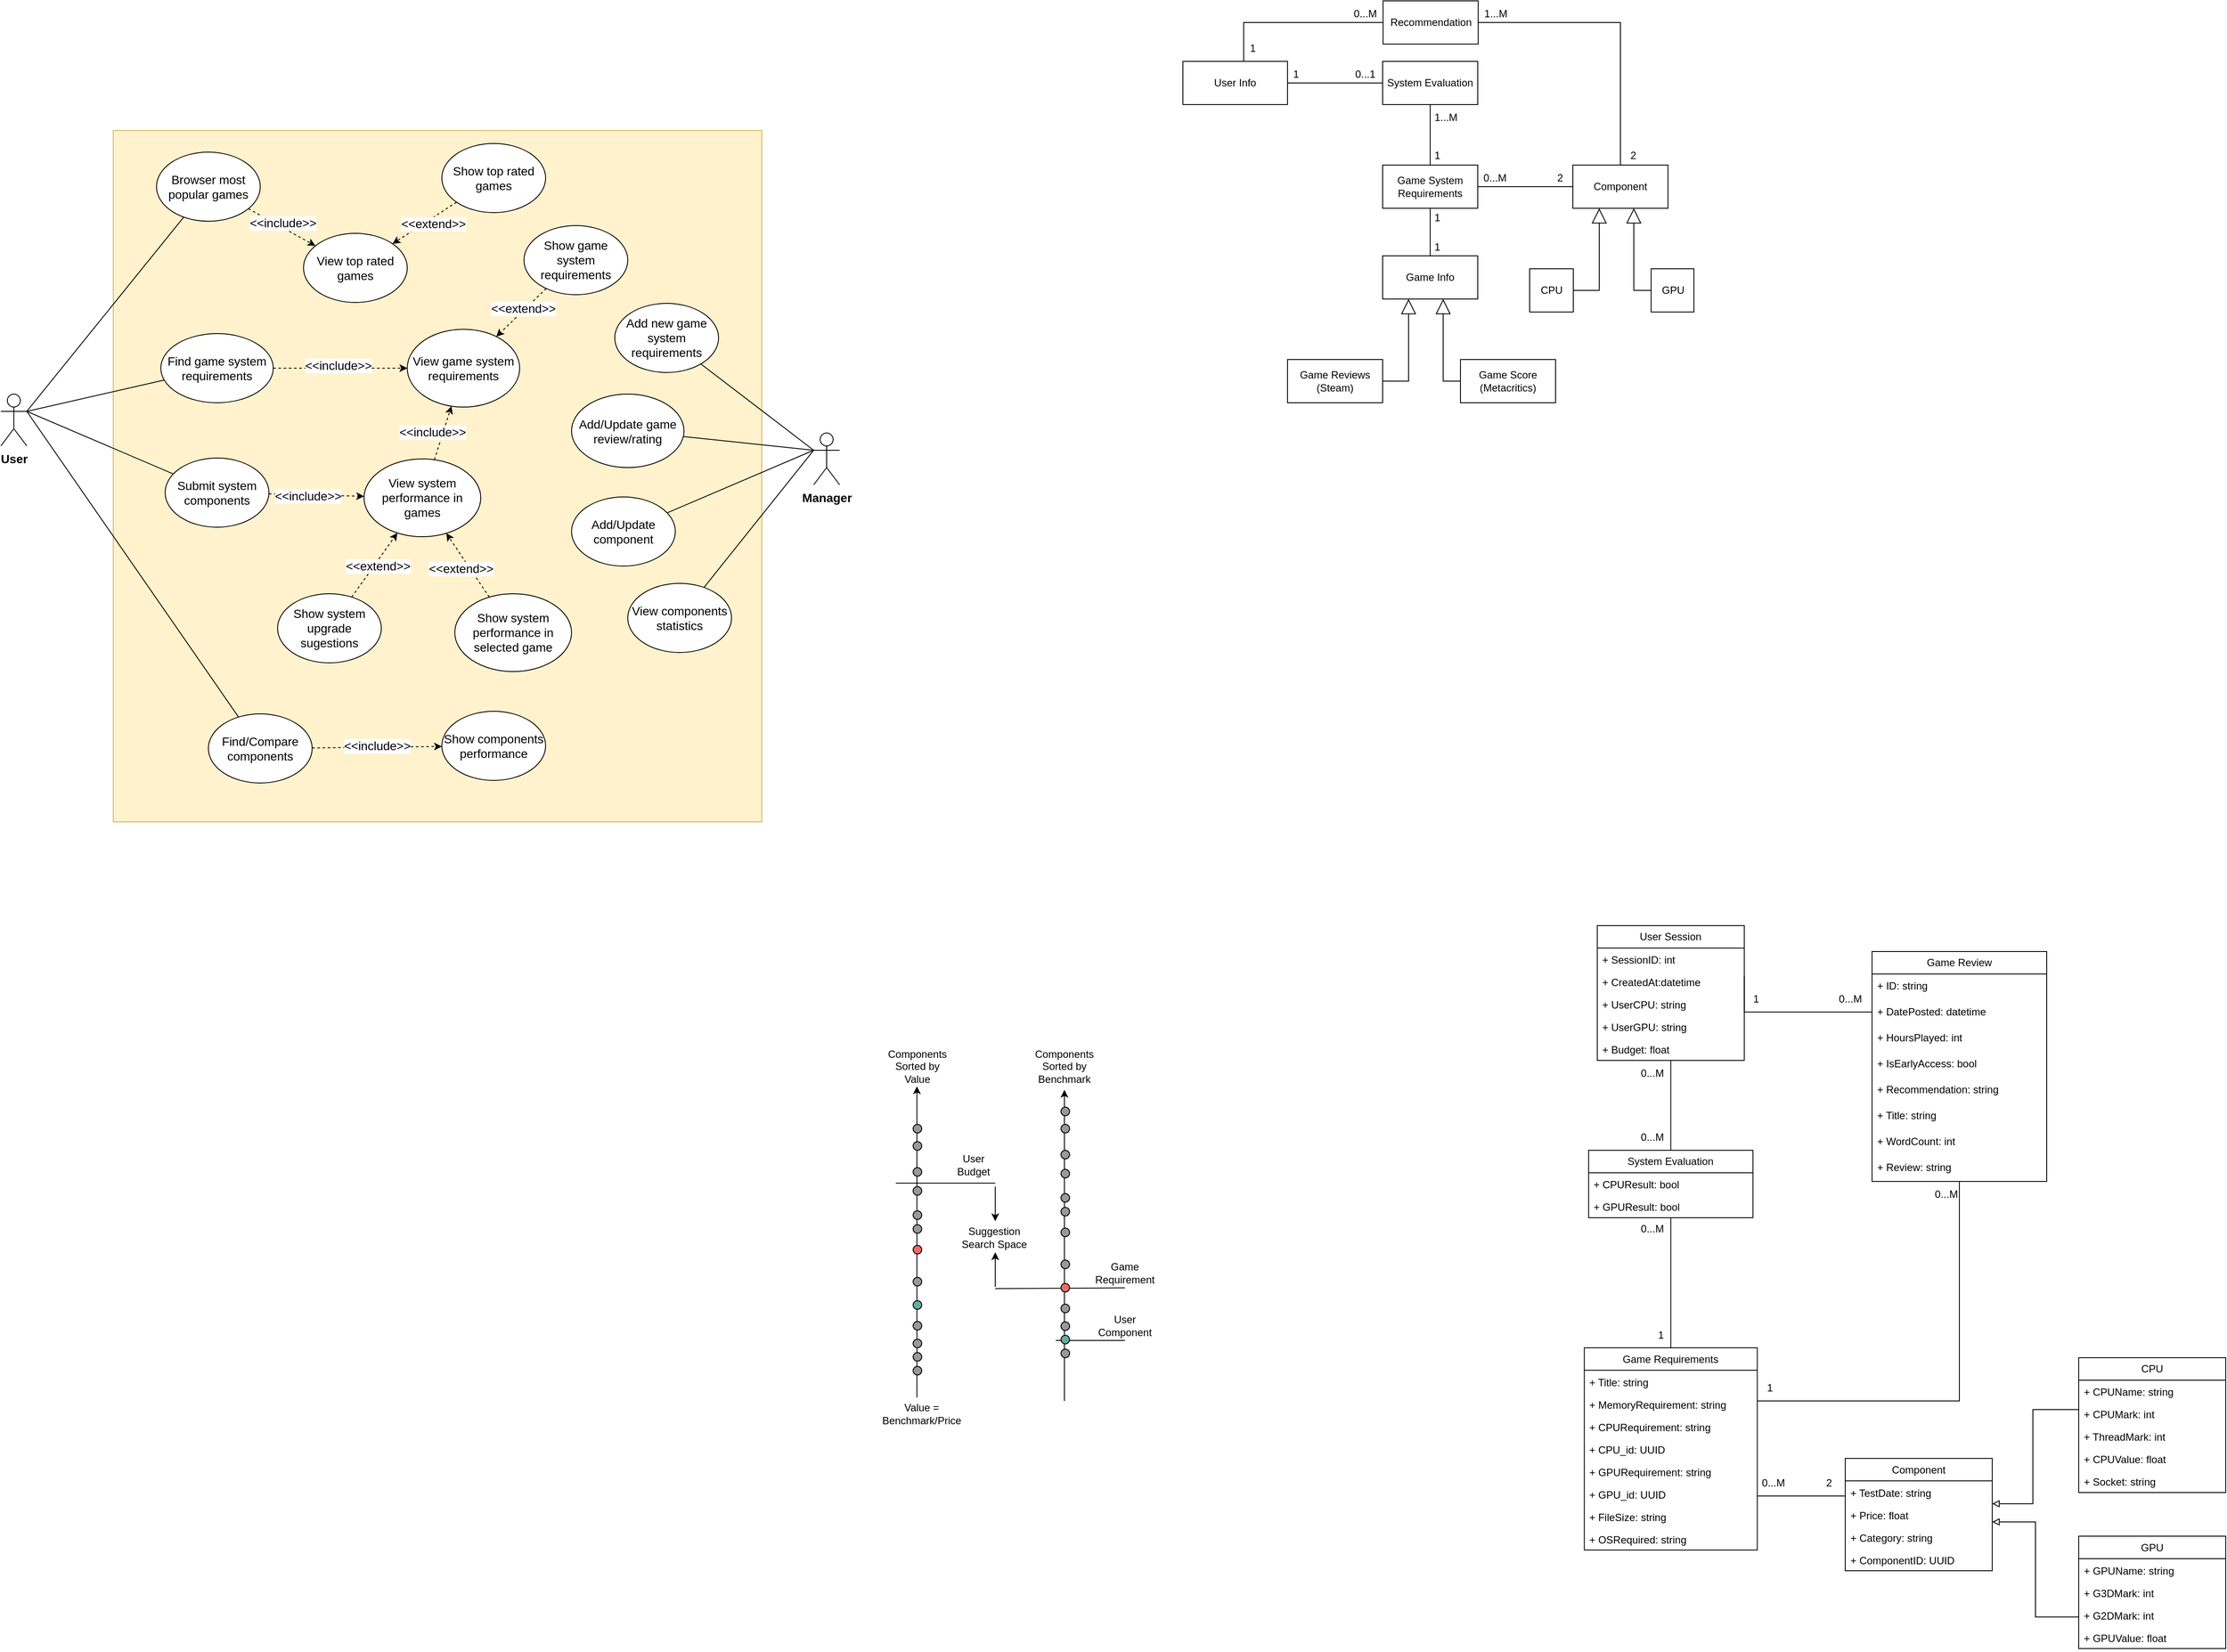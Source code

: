 <mxfile version="21.6.1" type="device">
  <diagram id="C5RBs43oDa-KdzZeNtuy" name="Page-1">
    <mxGraphModel dx="1182" dy="690" grid="1" gridSize="10" guides="1" tooltips="1" connect="1" arrows="1" fold="1" page="1" pageScale="1" pageWidth="827" pageHeight="1169" math="0" shadow="0">
      <root>
        <mxCell id="WIyWlLk6GJQsqaUBKTNV-0" />
        <mxCell id="WIyWlLk6GJQsqaUBKTNV-1" parent="WIyWlLk6GJQsqaUBKTNV-0" />
        <mxCell id="MRDvwaujDwwvW6dP2_sz-12" value="" style="rounded=0;whiteSpace=wrap;html=1;fillColor=#fff2cc;strokeColor=#d6b656;" parent="WIyWlLk6GJQsqaUBKTNV-1" vertex="1">
          <mxGeometry x="680" y="250" width="750" height="800" as="geometry" />
        </mxCell>
        <mxCell id="23ErmwljUeMne4wb7-mw-0" value="&lt;b&gt;User&lt;/b&gt;" style="shape=umlActor;verticalLabelPosition=bottom;verticalAlign=top;html=1;outlineConnect=0;fontSize=14;" parent="WIyWlLk6GJQsqaUBKTNV-1" vertex="1">
          <mxGeometry x="550" y="555" width="30" height="60" as="geometry" />
        </mxCell>
        <mxCell id="x-8bj8JxEodRDel2Z9Su-7" style="rounded=0;orthogonalLoop=1;jettySize=auto;html=1;exitX=0;exitY=0.333;exitDx=0;exitDy=0;exitPerimeter=0;endArrow=none;endFill=0;" parent="WIyWlLk6GJQsqaUBKTNV-1" source="23ErmwljUeMne4wb7-mw-3" target="x-8bj8JxEodRDel2Z9Su-1" edge="1">
          <mxGeometry relative="1" as="geometry" />
        </mxCell>
        <mxCell id="23ErmwljUeMne4wb7-mw-3" value="&lt;b&gt;Manager&lt;/b&gt;" style="shape=umlActor;verticalLabelPosition=bottom;verticalAlign=top;html=1;outlineConnect=0;fontSize=14;" parent="WIyWlLk6GJQsqaUBKTNV-1" vertex="1">
          <mxGeometry x="1490" y="600" width="30" height="60" as="geometry" />
        </mxCell>
        <mxCell id="23ErmwljUeMne4wb7-mw-19" style="rounded=0;orthogonalLoop=1;jettySize=auto;html=1;dashed=1;" parent="WIyWlLk6GJQsqaUBKTNV-1" source="23ErmwljUeMne4wb7-mw-7" target="23ErmwljUeMne4wb7-mw-9" edge="1">
          <mxGeometry relative="1" as="geometry" />
        </mxCell>
        <mxCell id="23ErmwljUeMne4wb7-mw-20" value="&amp;lt;&amp;lt;include&amp;gt;&amp;gt;" style="edgeLabel;html=1;align=center;verticalAlign=middle;resizable=0;points=[];fontSize=14;" parent="23ErmwljUeMne4wb7-mw-19" connectable="0" vertex="1">
          <mxGeometry x="0.226" y="2" relative="1" as="geometry">
            <mxPoint x="-9" y="-8" as="offset" />
          </mxGeometry>
        </mxCell>
        <mxCell id="23ErmwljUeMne4wb7-mw-7" value="Browser most popular games" style="ellipse;whiteSpace=wrap;html=1;fontSize=14;" parent="WIyWlLk6GJQsqaUBKTNV-1" vertex="1">
          <mxGeometry x="730" y="275" width="120" height="80" as="geometry" />
        </mxCell>
        <mxCell id="23ErmwljUeMne4wb7-mw-9" value="View top rated games" style="ellipse;whiteSpace=wrap;html=1;fontSize=14;" parent="WIyWlLk6GJQsqaUBKTNV-1" vertex="1">
          <mxGeometry x="900" y="369" width="120" height="80" as="geometry" />
        </mxCell>
        <mxCell id="23ErmwljUeMne4wb7-mw-15" value="Find game system requirements" style="ellipse;whiteSpace=wrap;html=1;fontSize=14;" parent="WIyWlLk6GJQsqaUBKTNV-1" vertex="1">
          <mxGeometry x="735" y="485" width="130" height="80" as="geometry" />
        </mxCell>
        <mxCell id="23ErmwljUeMne4wb7-mw-21" value="View game system requirements" style="ellipse;whiteSpace=wrap;html=1;fontSize=14;" parent="WIyWlLk6GJQsqaUBKTNV-1" vertex="1">
          <mxGeometry x="1020" y="480" width="130" height="90" as="geometry" />
        </mxCell>
        <mxCell id="23ErmwljUeMne4wb7-mw-22" value="Show game system requirements" style="ellipse;whiteSpace=wrap;html=1;fontSize=14;" parent="WIyWlLk6GJQsqaUBKTNV-1" vertex="1">
          <mxGeometry x="1155" y="360" width="120" height="80" as="geometry" />
        </mxCell>
        <mxCell id="Q_dbqw3NMGLrRsR2UeNI-3" style="rounded=0;orthogonalLoop=1;jettySize=auto;html=1;dashed=1;" parent="WIyWlLk6GJQsqaUBKTNV-1" source="23ErmwljUeMne4wb7-mw-15" target="23ErmwljUeMne4wb7-mw-21" edge="1">
          <mxGeometry relative="1" as="geometry">
            <mxPoint x="742" y="597" as="sourcePoint" />
            <mxPoint x="848" y="553" as="targetPoint" />
          </mxGeometry>
        </mxCell>
        <mxCell id="Q_dbqw3NMGLrRsR2UeNI-4" value="&amp;lt;&amp;lt;include&amp;gt;&amp;gt;" style="edgeLabel;html=1;align=center;verticalAlign=middle;resizable=0;points=[];fontSize=14;" parent="Q_dbqw3NMGLrRsR2UeNI-3" connectable="0" vertex="1">
          <mxGeometry x="0.226" y="2" relative="1" as="geometry">
            <mxPoint x="-20" y="-1" as="offset" />
          </mxGeometry>
        </mxCell>
        <mxCell id="Q_dbqw3NMGLrRsR2UeNI-5" style="rounded=0;orthogonalLoop=1;jettySize=auto;html=1;dashed=1;" parent="WIyWlLk6GJQsqaUBKTNV-1" source="23ErmwljUeMne4wb7-mw-22" target="23ErmwljUeMne4wb7-mw-21" edge="1">
          <mxGeometry relative="1" as="geometry">
            <mxPoint x="782" y="697" as="sourcePoint" />
            <mxPoint x="900" y="635" as="targetPoint" />
          </mxGeometry>
        </mxCell>
        <mxCell id="Q_dbqw3NMGLrRsR2UeNI-6" value="&amp;lt;&amp;lt;extend&amp;gt;&amp;gt;" style="edgeLabel;html=1;align=center;verticalAlign=middle;resizable=0;points=[];fontSize=14;" parent="Q_dbqw3NMGLrRsR2UeNI-5" connectable="0" vertex="1">
          <mxGeometry x="0.226" y="2" relative="1" as="geometry">
            <mxPoint x="7" y="-13" as="offset" />
          </mxGeometry>
        </mxCell>
        <mxCell id="Q_dbqw3NMGLrRsR2UeNI-7" value="Show top rated games" style="ellipse;whiteSpace=wrap;html=1;fontSize=14;" parent="WIyWlLk6GJQsqaUBKTNV-1" vertex="1">
          <mxGeometry x="1060" y="265" width="120" height="80" as="geometry" />
        </mxCell>
        <mxCell id="Q_dbqw3NMGLrRsR2UeNI-8" style="rounded=0;orthogonalLoop=1;jettySize=auto;html=1;dashed=1;" parent="WIyWlLk6GJQsqaUBKTNV-1" source="Q_dbqw3NMGLrRsR2UeNI-7" target="23ErmwljUeMne4wb7-mw-9" edge="1">
          <mxGeometry relative="1" as="geometry">
            <mxPoint x="712.5" y="587" as="sourcePoint" />
            <mxPoint x="915.5" y="482" as="targetPoint" />
          </mxGeometry>
        </mxCell>
        <mxCell id="Q_dbqw3NMGLrRsR2UeNI-9" value="&amp;lt;&amp;lt;extend&amp;gt;&amp;gt;" style="edgeLabel;html=1;align=center;verticalAlign=middle;resizable=0;points=[];fontSize=14;" parent="Q_dbqw3NMGLrRsR2UeNI-8" connectable="0" vertex="1">
          <mxGeometry x="0.226" y="2" relative="1" as="geometry">
            <mxPoint x="17" y="-6" as="offset" />
          </mxGeometry>
        </mxCell>
        <mxCell id="Q_dbqw3NMGLrRsR2UeNI-40" value="Submit system components" style="ellipse;whiteSpace=wrap;html=1;fontSize=14;" parent="WIyWlLk6GJQsqaUBKTNV-1" vertex="1">
          <mxGeometry x="740" y="629" width="120" height="80" as="geometry" />
        </mxCell>
        <mxCell id="v2B90jB1U6ODEmKdSpvo-3" style="rounded=0;orthogonalLoop=1;jettySize=auto;html=1;dashed=1;" parent="WIyWlLk6GJQsqaUBKTNV-1" source="Q_dbqw3NMGLrRsR2UeNI-40" target="Q_dbqw3NMGLrRsR2UeNI-47" edge="1">
          <mxGeometry relative="1" as="geometry">
            <mxPoint x="751" y="724" as="sourcePoint" />
            <mxPoint x="909" y="656" as="targetPoint" />
          </mxGeometry>
        </mxCell>
        <mxCell id="v2B90jB1U6ODEmKdSpvo-4" value="&amp;lt;&amp;lt;include&amp;gt;&amp;gt;" style="edgeLabel;html=1;align=center;verticalAlign=middle;resizable=0;points=[];fontSize=14;" parent="v2B90jB1U6ODEmKdSpvo-3" connectable="0" vertex="1">
          <mxGeometry x="0.226" y="2" relative="1" as="geometry">
            <mxPoint x="-23" y="3" as="offset" />
          </mxGeometry>
        </mxCell>
        <mxCell id="Q_dbqw3NMGLrRsR2UeNI-47" value="View system performance in games" style="ellipse;whiteSpace=wrap;html=1;fontSize=14;strokeColor=#000000;strokeWidth=1;" parent="WIyWlLk6GJQsqaUBKTNV-1" vertex="1">
          <mxGeometry x="970" y="630" width="135" height="90" as="geometry" />
        </mxCell>
        <mxCell id="kvm7r9gTLjFRdaCmS4h--40" style="edgeStyle=orthogonalEdgeStyle;rounded=0;orthogonalLoop=1;jettySize=auto;html=1;endArrow=block;endFill=0;endSize=15;exitX=1;exitY=0.5;exitDx=0;exitDy=0;" parent="WIyWlLk6GJQsqaUBKTNV-1" source="XEkclZXcmnSJ9tMv54mi-6" target="kvm7r9gTLjFRdaCmS4h--4" edge="1">
          <mxGeometry relative="1" as="geometry">
            <Array as="points">
              <mxPoint x="2178" y="540" />
            </Array>
          </mxGeometry>
        </mxCell>
        <mxCell id="XEkclZXcmnSJ9tMv54mi-6" value="Game Reviews (Steam)" style="html=1;whiteSpace=wrap;" parent="WIyWlLk6GJQsqaUBKTNV-1" vertex="1">
          <mxGeometry x="2038" y="515" width="110" height="50" as="geometry" />
        </mxCell>
        <mxCell id="kvm7r9gTLjFRdaCmS4h--4" value="Game Info" style="html=1;whiteSpace=wrap;" parent="WIyWlLk6GJQsqaUBKTNV-1" vertex="1">
          <mxGeometry x="2148" y="395" width="110" height="50" as="geometry" />
        </mxCell>
        <mxCell id="x-8bj8JxEodRDel2Z9Su-46" style="edgeStyle=orthogonalEdgeStyle;rounded=0;orthogonalLoop=1;jettySize=auto;html=1;exitX=1;exitY=0.5;exitDx=0;exitDy=0;endArrow=none;endFill=0;" parent="WIyWlLk6GJQsqaUBKTNV-1" source="frks4Z3AcMtP3Ex7g93N-19" target="x-8bj8JxEodRDel2Z9Su-31" edge="1">
          <mxGeometry relative="1" as="geometry">
            <mxPoint x="2368.0" y="195" as="targetPoint" />
            <Array as="points">
              <mxPoint x="2423" y="125" />
            </Array>
          </mxGeometry>
        </mxCell>
        <mxCell id="kvm7r9gTLjFRdaCmS4h--5" value="System Evaluation" style="html=1;whiteSpace=wrap;" parent="WIyWlLk6GJQsqaUBKTNV-1" vertex="1">
          <mxGeometry x="2148" y="170" width="110" height="50" as="geometry" />
        </mxCell>
        <mxCell id="kvm7r9gTLjFRdaCmS4h--8" value="Game Score (Metacritics)" style="html=1;whiteSpace=wrap;" parent="WIyWlLk6GJQsqaUBKTNV-1" vertex="1">
          <mxGeometry x="2238" y="515" width="110" height="50" as="geometry" />
        </mxCell>
        <mxCell id="kvm7r9gTLjFRdaCmS4h--36" value="1" style="text;html=1;strokeColor=none;fillColor=none;align=center;verticalAlign=middle;whiteSpace=wrap;rounded=0;" parent="WIyWlLk6GJQsqaUBKTNV-1" vertex="1">
          <mxGeometry x="2018" y="170" width="60" height="30" as="geometry" />
        </mxCell>
        <mxCell id="kvm7r9gTLjFRdaCmS4h--37" value="0...1" style="text;html=1;strokeColor=none;fillColor=none;align=center;verticalAlign=middle;whiteSpace=wrap;rounded=0;" parent="WIyWlLk6GJQsqaUBKTNV-1" vertex="1">
          <mxGeometry x="2098" y="170" width="60" height="30" as="geometry" />
        </mxCell>
        <mxCell id="kvm7r9gTLjFRdaCmS4h--139" value="User Session" style="swimlane;fontStyle=0;childLayout=stackLayout;horizontal=1;startSize=26;fillColor=none;horizontalStack=0;resizeParent=1;resizeParentMax=0;resizeLast=0;collapsible=1;marginBottom=0;whiteSpace=wrap;html=1;" parent="WIyWlLk6GJQsqaUBKTNV-1" vertex="1">
          <mxGeometry x="2396.25" y="1170" width="170" height="156" as="geometry" />
        </mxCell>
        <mxCell id="kvm7r9gTLjFRdaCmS4h--140" value="+ SessionID: int" style="text;strokeColor=none;fillColor=none;align=left;verticalAlign=top;spacingLeft=4;spacingRight=4;overflow=hidden;rotatable=0;points=[[0,0.5],[1,0.5]];portConstraint=eastwest;whiteSpace=wrap;html=1;" parent="kvm7r9gTLjFRdaCmS4h--139" vertex="1">
          <mxGeometry y="26" width="170" height="26" as="geometry" />
        </mxCell>
        <mxCell id="c_0Dg7X1Xjd5lTr-Qbaa-32" value="+ CreatedAt:datetime" style="text;strokeColor=none;fillColor=none;align=left;verticalAlign=top;spacingLeft=4;spacingRight=4;overflow=hidden;rotatable=0;points=[[0,0.5],[1,0.5]];portConstraint=eastwest;whiteSpace=wrap;html=1;" parent="kvm7r9gTLjFRdaCmS4h--139" vertex="1">
          <mxGeometry y="52" width="170" height="26" as="geometry" />
        </mxCell>
        <mxCell id="c_0Dg7X1Xjd5lTr-Qbaa-44" value="+ UserCPU: string" style="text;strokeColor=none;fillColor=none;align=left;verticalAlign=top;spacingLeft=4;spacingRight=4;overflow=hidden;rotatable=0;points=[[0,0.5],[1,0.5]];portConstraint=eastwest;whiteSpace=wrap;html=1;" parent="kvm7r9gTLjFRdaCmS4h--139" vertex="1">
          <mxGeometry y="78" width="170" height="26" as="geometry" />
        </mxCell>
        <mxCell id="c_0Dg7X1Xjd5lTr-Qbaa-43" value="+ UserGPU: string" style="text;strokeColor=none;fillColor=none;align=left;verticalAlign=top;spacingLeft=4;spacingRight=4;overflow=hidden;rotatable=0;points=[[0,0.5],[1,0.5]];portConstraint=eastwest;whiteSpace=wrap;html=1;" parent="kvm7r9gTLjFRdaCmS4h--139" vertex="1">
          <mxGeometry y="104" width="170" height="26" as="geometry" />
        </mxCell>
        <mxCell id="C4_2b2EqeUZdFZmkqMkh-0" value="+ Budget: float" style="text;strokeColor=none;fillColor=none;align=left;verticalAlign=top;spacingLeft=4;spacingRight=4;overflow=hidden;rotatable=0;points=[[0,0.5],[1,0.5]];portConstraint=eastwest;whiteSpace=wrap;html=1;" parent="kvm7r9gTLjFRdaCmS4h--139" vertex="1">
          <mxGeometry y="130" width="170" height="26" as="geometry" />
        </mxCell>
        <mxCell id="x-8bj8JxEodRDel2Z9Su-30" style="edgeStyle=orthogonalEdgeStyle;rounded=0;orthogonalLoop=1;jettySize=auto;html=1;exitX=0.5;exitY=1;exitDx=0;exitDy=0;entryX=0.5;entryY=0;entryDx=0;entryDy=0;endArrow=none;endFill=0;" parent="WIyWlLk6GJQsqaUBKTNV-1" source="bHVOExJDcAvNO7CGW9vc-11" target="kvm7r9gTLjFRdaCmS4h--4" edge="1">
          <mxGeometry relative="1" as="geometry" />
        </mxCell>
        <mxCell id="x-8bj8JxEodRDel2Z9Su-33" style="edgeStyle=orthogonalEdgeStyle;rounded=0;orthogonalLoop=1;jettySize=auto;html=1;exitX=1;exitY=0.5;exitDx=0;exitDy=0;endArrow=none;endFill=0;" parent="WIyWlLk6GJQsqaUBKTNV-1" source="bHVOExJDcAvNO7CGW9vc-11" target="x-8bj8JxEodRDel2Z9Su-31" edge="1">
          <mxGeometry relative="1" as="geometry">
            <Array as="points">
              <mxPoint x="2318" y="315" />
              <mxPoint x="2318" y="315" />
            </Array>
          </mxGeometry>
        </mxCell>
        <mxCell id="x-8bj8JxEodRDel2Z9Su-50" style="edgeStyle=orthogonalEdgeStyle;rounded=0;orthogonalLoop=1;jettySize=auto;html=1;exitX=0.5;exitY=0;exitDx=0;exitDy=0;endArrow=none;endFill=0;" parent="WIyWlLk6GJQsqaUBKTNV-1" source="bHVOExJDcAvNO7CGW9vc-11" target="kvm7r9gTLjFRdaCmS4h--5" edge="1">
          <mxGeometry relative="1" as="geometry" />
        </mxCell>
        <mxCell id="bHVOExJDcAvNO7CGW9vc-11" value="Game System Requirements" style="html=1;whiteSpace=wrap;" parent="WIyWlLk6GJQsqaUBKTNV-1" vertex="1">
          <mxGeometry x="2148" y="290" width="110" height="50" as="geometry" />
        </mxCell>
        <mxCell id="bHVOExJDcAvNO7CGW9vc-12" value="1" style="text;html=1;strokeColor=none;fillColor=none;align=left;verticalAlign=middle;whiteSpace=wrap;rounded=0;" parent="WIyWlLk6GJQsqaUBKTNV-1" vertex="1">
          <mxGeometry x="2205.5" y="336" width="28" height="30" as="geometry" />
        </mxCell>
        <mxCell id="bHVOExJDcAvNO7CGW9vc-13" value="1" style="text;html=1;strokeColor=none;fillColor=none;align=left;verticalAlign=middle;whiteSpace=wrap;rounded=0;" parent="WIyWlLk6GJQsqaUBKTNV-1" vertex="1">
          <mxGeometry x="2205.5" y="370" width="23" height="30" as="geometry" />
        </mxCell>
        <mxCell id="bHVOExJDcAvNO7CGW9vc-15" style="edgeStyle=orthogonalEdgeStyle;rounded=0;orthogonalLoop=1;jettySize=auto;html=1;endArrow=block;endFill=0;startSize=6;endSize=15;exitX=0;exitY=0.5;exitDx=0;exitDy=0;" parent="WIyWlLk6GJQsqaUBKTNV-1" source="kvm7r9gTLjFRdaCmS4h--8" target="kvm7r9gTLjFRdaCmS4h--4" edge="1">
          <mxGeometry relative="1" as="geometry">
            <mxPoint x="2206" y="605" as="sourcePoint" />
            <mxPoint x="2206" y="450" as="targetPoint" />
            <Array as="points">
              <mxPoint x="2218" y="540" />
            </Array>
          </mxGeometry>
        </mxCell>
        <mxCell id="x-8bj8JxEodRDel2Z9Su-1" value="Add/Update game review/rating" style="ellipse;whiteSpace=wrap;html=1;fontSize=14;" parent="WIyWlLk6GJQsqaUBKTNV-1" vertex="1">
          <mxGeometry x="1210" y="555" width="130" height="85" as="geometry" />
        </mxCell>
        <mxCell id="x-8bj8JxEodRDel2Z9Su-4" value="Add new game system requirements" style="ellipse;whiteSpace=wrap;html=1;fontSize=14;" parent="WIyWlLk6GJQsqaUBKTNV-1" vertex="1">
          <mxGeometry x="1260" y="450" width="120" height="80" as="geometry" />
        </mxCell>
        <mxCell id="x-8bj8JxEodRDel2Z9Su-8" style="rounded=0;orthogonalLoop=1;jettySize=auto;html=1;exitX=0;exitY=0.333;exitDx=0;exitDy=0;exitPerimeter=0;endArrow=none;endFill=0;" parent="WIyWlLk6GJQsqaUBKTNV-1" source="23ErmwljUeMne4wb7-mw-3" target="x-8bj8JxEodRDel2Z9Su-4" edge="1">
          <mxGeometry relative="1" as="geometry">
            <mxPoint x="1483" y="565" as="sourcePoint" />
            <mxPoint x="1189" y="428" as="targetPoint" />
          </mxGeometry>
        </mxCell>
        <mxCell id="x-8bj8JxEodRDel2Z9Su-9" style="rounded=0;orthogonalLoop=1;jettySize=auto;html=1;endArrow=none;endFill=0;entryX=1;entryY=0.333;entryDx=0;entryDy=0;entryPerimeter=0;" parent="WIyWlLk6GJQsqaUBKTNV-1" source="23ErmwljUeMne4wb7-mw-7" target="23ErmwljUeMne4wb7-mw-0" edge="1">
          <mxGeometry relative="1" as="geometry">
            <mxPoint x="1443" y="565" as="sourcePoint" />
            <mxPoint x="1258" y="595" as="targetPoint" />
          </mxGeometry>
        </mxCell>
        <mxCell id="x-8bj8JxEodRDel2Z9Su-10" style="rounded=0;orthogonalLoop=1;jettySize=auto;html=1;endArrow=none;endFill=0;entryX=1;entryY=0.333;entryDx=0;entryDy=0;entryPerimeter=0;" parent="WIyWlLk6GJQsqaUBKTNV-1" source="23ErmwljUeMne4wb7-mw-15" target="23ErmwljUeMne4wb7-mw-0" edge="1">
          <mxGeometry relative="1" as="geometry">
            <mxPoint x="667" y="407" as="sourcePoint" />
            <mxPoint x="515" y="505" as="targetPoint" />
          </mxGeometry>
        </mxCell>
        <mxCell id="x-8bj8JxEodRDel2Z9Su-11" style="rounded=0;orthogonalLoop=1;jettySize=auto;html=1;endArrow=none;endFill=0;entryX=1;entryY=0.333;entryDx=0;entryDy=0;entryPerimeter=0;" parent="WIyWlLk6GJQsqaUBKTNV-1" source="Q_dbqw3NMGLrRsR2UeNI-40" target="23ErmwljUeMne4wb7-mw-0" edge="1">
          <mxGeometry relative="1" as="geometry">
            <mxPoint x="689" y="817" as="sourcePoint" />
            <mxPoint x="500" y="495" as="targetPoint" />
          </mxGeometry>
        </mxCell>
        <mxCell id="x-8bj8JxEodRDel2Z9Su-12" style="rounded=0;orthogonalLoop=1;jettySize=auto;html=1;dashed=1;" parent="WIyWlLk6GJQsqaUBKTNV-1" source="Q_dbqw3NMGLrRsR2UeNI-47" target="23ErmwljUeMne4wb7-mw-21" edge="1">
          <mxGeometry relative="1" as="geometry">
            <mxPoint x="790" y="586" as="sourcePoint" />
            <mxPoint x="938" y="589" as="targetPoint" />
          </mxGeometry>
        </mxCell>
        <mxCell id="x-8bj8JxEodRDel2Z9Su-13" value="&amp;lt;&amp;lt;include&amp;gt;&amp;gt;" style="edgeLabel;html=1;align=center;verticalAlign=middle;resizable=0;points=[];fontSize=14;" parent="x-8bj8JxEodRDel2Z9Su-12" connectable="0" vertex="1">
          <mxGeometry x="0.226" y="2" relative="1" as="geometry">
            <mxPoint x="-13" y="7" as="offset" />
          </mxGeometry>
        </mxCell>
        <mxCell id="x-8bj8JxEodRDel2Z9Su-16" value="Show system performance in selected game" style="ellipse;whiteSpace=wrap;html=1;fontSize=14;strokeColor=#000000;strokeWidth=1;" parent="WIyWlLk6GJQsqaUBKTNV-1" vertex="1">
          <mxGeometry x="1075" y="786" width="135" height="90" as="geometry" />
        </mxCell>
        <mxCell id="x-8bj8JxEodRDel2Z9Su-21" value="Show system upgrade sugestions" style="ellipse;whiteSpace=wrap;html=1;fontSize=14;" parent="WIyWlLk6GJQsqaUBKTNV-1" vertex="1">
          <mxGeometry x="870" y="786" width="120" height="80" as="geometry" />
        </mxCell>
        <mxCell id="x-8bj8JxEodRDel2Z9Su-22" style="rounded=0;orthogonalLoop=1;jettySize=auto;html=1;dashed=1;" parent="WIyWlLk6GJQsqaUBKTNV-1" source="x-8bj8JxEodRDel2Z9Su-21" target="Q_dbqw3NMGLrRsR2UeNI-47" edge="1">
          <mxGeometry relative="1" as="geometry">
            <mxPoint x="920" y="834.42" as="sourcePoint" />
            <mxPoint x="832.429" y="754.003" as="targetPoint" />
          </mxGeometry>
        </mxCell>
        <mxCell id="x-8bj8JxEodRDel2Z9Su-23" value="&amp;lt;&amp;lt;extend&amp;gt;&amp;gt;" style="edgeLabel;html=1;align=center;verticalAlign=middle;resizable=0;points=[];fontSize=14;" parent="x-8bj8JxEodRDel2Z9Su-22" connectable="0" vertex="1">
          <mxGeometry x="0.226" y="2" relative="1" as="geometry">
            <mxPoint x="-1" y="11" as="offset" />
          </mxGeometry>
        </mxCell>
        <mxCell id="x-8bj8JxEodRDel2Z9Su-24" value="Show components performance" style="ellipse;whiteSpace=wrap;html=1;fontSize=14;" parent="WIyWlLk6GJQsqaUBKTNV-1" vertex="1">
          <mxGeometry x="1060" y="922" width="120" height="80" as="geometry" />
        </mxCell>
        <mxCell id="x-8bj8JxEodRDel2Z9Su-28" style="rounded=0;orthogonalLoop=1;jettySize=auto;html=1;exitX=0;exitY=0.333;exitDx=0;exitDy=0;exitPerimeter=0;endArrow=none;endFill=0;" parent="WIyWlLk6GJQsqaUBKTNV-1" source="23ErmwljUeMne4wb7-mw-3" target="x-8bj8JxEodRDel2Z9Su-29" edge="1">
          <mxGeometry relative="1" as="geometry">
            <mxPoint x="1490" y="739" as="sourcePoint" />
          </mxGeometry>
        </mxCell>
        <mxCell id="x-8bj8JxEodRDel2Z9Su-29" value="Add/Update component" style="ellipse;whiteSpace=wrap;html=1;fontSize=14;" parent="WIyWlLk6GJQsqaUBKTNV-1" vertex="1">
          <mxGeometry x="1210" y="674" width="120" height="80" as="geometry" />
        </mxCell>
        <mxCell id="x-8bj8JxEodRDel2Z9Su-31" value="Component" style="html=1;whiteSpace=wrap;" parent="WIyWlLk6GJQsqaUBKTNV-1" vertex="1">
          <mxGeometry x="2368" y="290" width="110" height="50" as="geometry" />
        </mxCell>
        <mxCell id="x-8bj8JxEodRDel2Z9Su-35" value="0...M" style="text;html=1;strokeColor=none;fillColor=none;align=center;verticalAlign=middle;whiteSpace=wrap;rounded=0;" parent="WIyWlLk6GJQsqaUBKTNV-1" vertex="1">
          <mxGeometry x="2248" y="290" width="60" height="30" as="geometry" />
        </mxCell>
        <mxCell id="x-8bj8JxEodRDel2Z9Su-37" value="2" style="text;html=1;strokeColor=none;fillColor=none;align=left;verticalAlign=middle;whiteSpace=wrap;rounded=0;" parent="WIyWlLk6GJQsqaUBKTNV-1" vertex="1">
          <mxGeometry x="2348" y="290" width="28" height="30" as="geometry" />
        </mxCell>
        <mxCell id="x-8bj8JxEodRDel2Z9Su-49" style="edgeStyle=orthogonalEdgeStyle;rounded=0;orthogonalLoop=1;jettySize=auto;html=1;exitX=0.5;exitY=0;exitDx=0;exitDy=0;endArrow=none;endFill=0;" parent="WIyWlLk6GJQsqaUBKTNV-1" source="x-8bj8JxEodRDel2Z9Su-39" target="kvm7r9gTLjFRdaCmS4h--5" edge="1">
          <mxGeometry relative="1" as="geometry">
            <Array as="points">
              <mxPoint x="1977" y="195" />
            </Array>
          </mxGeometry>
        </mxCell>
        <mxCell id="x-8bj8JxEodRDel2Z9Su-39" value="User Info" style="html=1;whiteSpace=wrap;" parent="WIyWlLk6GJQsqaUBKTNV-1" vertex="1">
          <mxGeometry x="1917" y="170" width="121" height="50" as="geometry" />
        </mxCell>
        <mxCell id="x-8bj8JxEodRDel2Z9Su-43" value="1...M" style="text;html=1;strokeColor=none;fillColor=none;align=center;verticalAlign=middle;whiteSpace=wrap;rounded=0;" parent="WIyWlLk6GJQsqaUBKTNV-1" vertex="1">
          <mxGeometry x="2249" y="100" width="60" height="30" as="geometry" />
        </mxCell>
        <mxCell id="x-8bj8JxEodRDel2Z9Su-45" value="2" style="text;html=1;strokeColor=none;fillColor=none;align=center;verticalAlign=middle;whiteSpace=wrap;rounded=0;" parent="WIyWlLk6GJQsqaUBKTNV-1" vertex="1">
          <mxGeometry x="2408" y="264" width="60" height="30" as="geometry" />
        </mxCell>
        <mxCell id="x-8bj8JxEodRDel2Z9Su-51" value="1...M" style="text;html=1;strokeColor=none;fillColor=none;align=left;verticalAlign=middle;whiteSpace=wrap;rounded=0;" parent="WIyWlLk6GJQsqaUBKTNV-1" vertex="1">
          <mxGeometry x="2205.5" y="220" width="28" height="30" as="geometry" />
        </mxCell>
        <mxCell id="x-8bj8JxEodRDel2Z9Su-52" value="1" style="text;html=1;strokeColor=none;fillColor=none;align=left;verticalAlign=middle;whiteSpace=wrap;rounded=0;" parent="WIyWlLk6GJQsqaUBKTNV-1" vertex="1">
          <mxGeometry x="2205.5" y="264" width="23" height="30" as="geometry" />
        </mxCell>
        <mxCell id="x-8bj8JxEodRDel2Z9Su-69" value="Component" style="swimlane;fontStyle=0;childLayout=stackLayout;horizontal=1;startSize=26;fillColor=none;horizontalStack=0;resizeParent=1;resizeParentMax=0;resizeLast=0;collapsible=1;marginBottom=0;whiteSpace=wrap;html=1;" parent="WIyWlLk6GJQsqaUBKTNV-1" vertex="1">
          <mxGeometry x="2683" y="1786.5" width="170" height="130" as="geometry" />
        </mxCell>
        <mxCell id="x-8bj8JxEodRDel2Z9Su-72" value="+ TestDate: string" style="text;strokeColor=none;fillColor=none;align=left;verticalAlign=top;spacingLeft=4;spacingRight=4;overflow=hidden;rotatable=0;points=[[0,0.5],[1,0.5]];portConstraint=eastwest;whiteSpace=wrap;html=1;" parent="x-8bj8JxEodRDel2Z9Su-69" vertex="1">
          <mxGeometry y="26" width="170" height="26" as="geometry" />
        </mxCell>
        <mxCell id="frks4Z3AcMtP3Ex7g93N-33" value="+ Price: float" style="text;strokeColor=none;fillColor=none;align=left;verticalAlign=top;spacingLeft=4;spacingRight=4;overflow=hidden;rotatable=0;points=[[0,0.5],[1,0.5]];portConstraint=eastwest;whiteSpace=wrap;html=1;" parent="x-8bj8JxEodRDel2Z9Su-69" vertex="1">
          <mxGeometry y="52" width="170" height="26" as="geometry" />
        </mxCell>
        <mxCell id="frks4Z3AcMtP3Ex7g93N-34" value="+ Category: string" style="text;strokeColor=none;fillColor=none;align=left;verticalAlign=top;spacingLeft=4;spacingRight=4;overflow=hidden;rotatable=0;points=[[0,0.5],[1,0.5]];portConstraint=eastwest;whiteSpace=wrap;html=1;" parent="x-8bj8JxEodRDel2Z9Su-69" vertex="1">
          <mxGeometry y="78" width="170" height="26" as="geometry" />
        </mxCell>
        <mxCell id="C4_2b2EqeUZdFZmkqMkh-4" value="+ ComponentID: UUID" style="text;strokeColor=none;fillColor=none;align=left;verticalAlign=top;spacingLeft=4;spacingRight=4;overflow=hidden;rotatable=0;points=[[0,0.5],[1,0.5]];portConstraint=eastwest;whiteSpace=wrap;html=1;" parent="x-8bj8JxEodRDel2Z9Su-69" vertex="1">
          <mxGeometry y="104" width="170" height="26" as="geometry" />
        </mxCell>
        <mxCell id="x-8bj8JxEodRDel2Z9Su-86" value="Game Review" style="swimlane;fontStyle=0;childLayout=stackLayout;horizontal=1;startSize=26;fillColor=none;horizontalStack=0;resizeParent=1;resizeParentMax=0;resizeLast=0;collapsible=1;marginBottom=0;whiteSpace=wrap;html=1;" parent="WIyWlLk6GJQsqaUBKTNV-1" vertex="1">
          <mxGeometry x="2714" y="1200" width="202" height="266" as="geometry" />
        </mxCell>
        <mxCell id="c_0Dg7X1Xjd5lTr-Qbaa-24" value="+ ID: string" style="text;strokeColor=none;fillColor=none;align=left;verticalAlign=top;spacingLeft=4;spacingRight=4;overflow=hidden;rotatable=0;points=[[0,0.5],[1,0.5]];portConstraint=eastwest;whiteSpace=wrap;html=1;" parent="x-8bj8JxEodRDel2Z9Su-86" vertex="1">
          <mxGeometry y="26" width="202" height="30" as="geometry" />
        </mxCell>
        <mxCell id="c_0Dg7X1Xjd5lTr-Qbaa-59" value="+ DatePosted: datetime" style="text;strokeColor=none;fillColor=none;align=left;verticalAlign=top;spacingLeft=4;spacingRight=4;overflow=hidden;rotatable=0;points=[[0,0.5],[1,0.5]];portConstraint=eastwest;whiteSpace=wrap;html=1;" parent="x-8bj8JxEodRDel2Z9Su-86" vertex="1">
          <mxGeometry y="56" width="202" height="30" as="geometry" />
        </mxCell>
        <mxCell id="c_0Dg7X1Xjd5lTr-Qbaa-58" value="+ HoursPlayed: int" style="text;strokeColor=none;fillColor=none;align=left;verticalAlign=top;spacingLeft=4;spacingRight=4;overflow=hidden;rotatable=0;points=[[0,0.5],[1,0.5]];portConstraint=eastwest;whiteSpace=wrap;html=1;" parent="x-8bj8JxEodRDel2Z9Su-86" vertex="1">
          <mxGeometry y="86" width="202" height="30" as="geometry" />
        </mxCell>
        <mxCell id="c_0Dg7X1Xjd5lTr-Qbaa-57" value="+ IsEarlyAccess: bool" style="text;strokeColor=none;fillColor=none;align=left;verticalAlign=top;spacingLeft=4;spacingRight=4;overflow=hidden;rotatable=0;points=[[0,0.5],[1,0.5]];portConstraint=eastwest;whiteSpace=wrap;html=1;" parent="x-8bj8JxEodRDel2Z9Su-86" vertex="1">
          <mxGeometry y="116" width="202" height="30" as="geometry" />
        </mxCell>
        <mxCell id="c_0Dg7X1Xjd5lTr-Qbaa-56" value="+ Recommendation: string" style="text;strokeColor=none;fillColor=none;align=left;verticalAlign=top;spacingLeft=4;spacingRight=4;overflow=hidden;rotatable=0;points=[[0,0.5],[1,0.5]];portConstraint=eastwest;whiteSpace=wrap;html=1;" parent="x-8bj8JxEodRDel2Z9Su-86" vertex="1">
          <mxGeometry y="146" width="202" height="30" as="geometry" />
        </mxCell>
        <mxCell id="c_0Dg7X1Xjd5lTr-Qbaa-55" value="+ Title: string" style="text;strokeColor=none;fillColor=none;align=left;verticalAlign=top;spacingLeft=4;spacingRight=4;overflow=hidden;rotatable=0;points=[[0,0.5],[1,0.5]];portConstraint=eastwest;whiteSpace=wrap;html=1;" parent="x-8bj8JxEodRDel2Z9Su-86" vertex="1">
          <mxGeometry y="176" width="202" height="30" as="geometry" />
        </mxCell>
        <mxCell id="c_0Dg7X1Xjd5lTr-Qbaa-54" value="+ WordCount: int" style="text;strokeColor=none;fillColor=none;align=left;verticalAlign=top;spacingLeft=4;spacingRight=4;overflow=hidden;rotatable=0;points=[[0,0.5],[1,0.5]];portConstraint=eastwest;whiteSpace=wrap;html=1;" parent="x-8bj8JxEodRDel2Z9Su-86" vertex="1">
          <mxGeometry y="206" width="202" height="30" as="geometry" />
        </mxCell>
        <mxCell id="c_0Dg7X1Xjd5lTr-Qbaa-60" value="+ Review: string" style="text;strokeColor=none;fillColor=none;align=left;verticalAlign=top;spacingLeft=4;spacingRight=4;overflow=hidden;rotatable=0;points=[[0,0.5],[1,0.5]];portConstraint=eastwest;whiteSpace=wrap;html=1;" parent="x-8bj8JxEodRDel2Z9Su-86" vertex="1">
          <mxGeometry y="236" width="202" height="30" as="geometry" />
        </mxCell>
        <mxCell id="x-8bj8JxEodRDel2Z9Su-92" value="Game Requirements" style="swimlane;fontStyle=0;childLayout=stackLayout;horizontal=1;startSize=26;fillColor=none;horizontalStack=0;resizeParent=1;resizeParentMax=0;resizeLast=0;collapsible=1;marginBottom=0;whiteSpace=wrap;html=1;" parent="WIyWlLk6GJQsqaUBKTNV-1" vertex="1">
          <mxGeometry x="2381.25" y="1658.5" width="200" height="234" as="geometry" />
        </mxCell>
        <mxCell id="x-8bj8JxEodRDel2Z9Su-93" value="+ Title: string" style="text;strokeColor=none;fillColor=none;align=left;verticalAlign=top;spacingLeft=4;spacingRight=4;overflow=hidden;rotatable=0;points=[[0,0.5],[1,0.5]];portConstraint=eastwest;whiteSpace=wrap;html=1;" parent="x-8bj8JxEodRDel2Z9Su-92" vertex="1">
          <mxGeometry y="26" width="200" height="26" as="geometry" />
        </mxCell>
        <mxCell id="c_0Dg7X1Xjd5lTr-Qbaa-46" value="+ MemoryRequirement: string" style="text;strokeColor=none;fillColor=none;align=left;verticalAlign=top;spacingLeft=4;spacingRight=4;overflow=hidden;rotatable=0;points=[[0,0.5],[1,0.5]];portConstraint=eastwest;whiteSpace=wrap;html=1;" parent="x-8bj8JxEodRDel2Z9Su-92" vertex="1">
          <mxGeometry y="52" width="200" height="26" as="geometry" />
        </mxCell>
        <mxCell id="c_0Dg7X1Xjd5lTr-Qbaa-2" value="+ CPURequirement: string" style="text;strokeColor=none;fillColor=none;align=left;verticalAlign=top;spacingLeft=4;spacingRight=4;overflow=hidden;rotatable=0;points=[[0,0.5],[1,0.5]];portConstraint=eastwest;whiteSpace=wrap;html=1;" parent="x-8bj8JxEodRDel2Z9Su-92" vertex="1">
          <mxGeometry y="78" width="200" height="26" as="geometry" />
        </mxCell>
        <mxCell id="C4_2b2EqeUZdFZmkqMkh-5" value="+ CPU_id: UUID" style="text;strokeColor=none;fillColor=none;align=left;verticalAlign=top;spacingLeft=4;spacingRight=4;overflow=hidden;rotatable=0;points=[[0,0.5],[1,0.5]];portConstraint=eastwest;whiteSpace=wrap;html=1;" parent="x-8bj8JxEodRDel2Z9Su-92" vertex="1">
          <mxGeometry y="104" width="200" height="26" as="geometry" />
        </mxCell>
        <mxCell id="c_0Dg7X1Xjd5lTr-Qbaa-1" value="+ GPURequirement: string" style="text;strokeColor=none;fillColor=none;align=left;verticalAlign=top;spacingLeft=4;spacingRight=4;overflow=hidden;rotatable=0;points=[[0,0.5],[1,0.5]];portConstraint=eastwest;whiteSpace=wrap;html=1;" parent="x-8bj8JxEodRDel2Z9Su-92" vertex="1">
          <mxGeometry y="130" width="200" height="26" as="geometry" />
        </mxCell>
        <mxCell id="C4_2b2EqeUZdFZmkqMkh-6" value="+ GPU_id: UUID" style="text;strokeColor=none;fillColor=none;align=left;verticalAlign=top;spacingLeft=4;spacingRight=4;overflow=hidden;rotatable=0;points=[[0,0.5],[1,0.5]];portConstraint=eastwest;whiteSpace=wrap;html=1;" parent="x-8bj8JxEodRDel2Z9Su-92" vertex="1">
          <mxGeometry y="156" width="200" height="26" as="geometry" />
        </mxCell>
        <mxCell id="c_0Dg7X1Xjd5lTr-Qbaa-47" value="+ FileSize: string" style="text;strokeColor=none;fillColor=none;align=left;verticalAlign=top;spacingLeft=4;spacingRight=4;overflow=hidden;rotatable=0;points=[[0,0.5],[1,0.5]];portConstraint=eastwest;whiteSpace=wrap;html=1;" parent="x-8bj8JxEodRDel2Z9Su-92" vertex="1">
          <mxGeometry y="182" width="200" height="26" as="geometry" />
        </mxCell>
        <mxCell id="c_0Dg7X1Xjd5lTr-Qbaa-48" value="+ OSRequired: string" style="text;strokeColor=none;fillColor=none;align=left;verticalAlign=top;spacingLeft=4;spacingRight=4;overflow=hidden;rotatable=0;points=[[0,0.5],[1,0.5]];portConstraint=eastwest;whiteSpace=wrap;html=1;" parent="x-8bj8JxEodRDel2Z9Su-92" vertex="1">
          <mxGeometry y="208" width="200" height="26" as="geometry" />
        </mxCell>
        <mxCell id="x-8bj8JxEodRDel2Z9Su-105" value="0...M" style="text;html=1;strokeColor=none;fillColor=none;align=center;verticalAlign=middle;whiteSpace=wrap;rounded=0;" parent="WIyWlLk6GJQsqaUBKTNV-1" vertex="1">
          <mxGeometry x="2430" y="1326" width="60" height="30" as="geometry" />
        </mxCell>
        <mxCell id="x-8bj8JxEodRDel2Z9Su-108" value="1" style="text;html=1;strokeColor=none;fillColor=none;align=center;verticalAlign=middle;whiteSpace=wrap;rounded=0;" parent="WIyWlLk6GJQsqaUBKTNV-1" vertex="1">
          <mxGeometry x="2440" y="1628.5" width="60" height="30" as="geometry" />
        </mxCell>
        <mxCell id="x-8bj8JxEodRDel2Z9Su-117" value="2" style="text;html=1;strokeColor=none;fillColor=none;align=left;verticalAlign=middle;whiteSpace=wrap;rounded=0;" parent="WIyWlLk6GJQsqaUBKTNV-1" vertex="1">
          <mxGeometry x="2659.25" y="1800" width="35.25" height="30" as="geometry" />
        </mxCell>
        <mxCell id="frks4Z3AcMtP3Ex7g93N-0" value="View components statistics" style="ellipse;whiteSpace=wrap;html=1;fontSize=14;" parent="WIyWlLk6GJQsqaUBKTNV-1" vertex="1">
          <mxGeometry x="1275" y="774" width="120" height="80" as="geometry" />
        </mxCell>
        <mxCell id="frks4Z3AcMtP3Ex7g93N-1" style="rounded=0;orthogonalLoop=1;jettySize=auto;html=1;endArrow=none;endFill=0;exitX=0;exitY=0.333;exitDx=0;exitDy=0;exitPerimeter=0;" parent="WIyWlLk6GJQsqaUBKTNV-1" source="23ErmwljUeMne4wb7-mw-3" target="frks4Z3AcMtP3Ex7g93N-0" edge="1">
          <mxGeometry relative="1" as="geometry">
            <mxPoint x="1480" y="635" as="sourcePoint" />
            <mxPoint x="1331" y="702" as="targetPoint" />
          </mxGeometry>
        </mxCell>
        <mxCell id="frks4Z3AcMtP3Ex7g93N-14" style="edgeStyle=orthogonalEdgeStyle;rounded=0;orthogonalLoop=1;jettySize=auto;html=1;endArrow=block;endFill=0;" parent="WIyWlLk6GJQsqaUBKTNV-1" source="frks4Z3AcMtP3Ex7g93N-15" target="x-8bj8JxEodRDel2Z9Su-69" edge="1">
          <mxGeometry relative="1" as="geometry">
            <Array as="points">
              <mxPoint x="2900" y="1730" />
              <mxPoint x="2900" y="1839" />
            </Array>
            <mxPoint x="2853.0" y="1855.483" as="targetPoint" />
          </mxGeometry>
        </mxCell>
        <mxCell id="frks4Z3AcMtP3Ex7g93N-15" value="CPU" style="swimlane;fontStyle=0;childLayout=stackLayout;horizontal=1;startSize=26;fillColor=none;horizontalStack=0;resizeParent=1;resizeParentMax=0;resizeLast=0;collapsible=1;marginBottom=0;whiteSpace=wrap;html=1;" parent="WIyWlLk6GJQsqaUBKTNV-1" vertex="1">
          <mxGeometry x="2953" y="1670" width="170" height="156" as="geometry" />
        </mxCell>
        <mxCell id="c_0Dg7X1Xjd5lTr-Qbaa-50" value="+ CPUName: string" style="text;strokeColor=none;fillColor=none;align=left;verticalAlign=top;spacingLeft=4;spacingRight=4;overflow=hidden;rotatable=0;points=[[0,0.5],[1,0.5]];portConstraint=eastwest;whiteSpace=wrap;html=1;" parent="frks4Z3AcMtP3Ex7g93N-15" vertex="1">
          <mxGeometry y="26" width="170" height="26" as="geometry" />
        </mxCell>
        <mxCell id="frks4Z3AcMtP3Ex7g93N-16" value="+ CPUMark: int" style="text;strokeColor=none;fillColor=none;align=left;verticalAlign=top;spacingLeft=4;spacingRight=4;overflow=hidden;rotatable=0;points=[[0,0.5],[1,0.5]];portConstraint=eastwest;whiteSpace=wrap;html=1;" parent="frks4Z3AcMtP3Ex7g93N-15" vertex="1">
          <mxGeometry y="52" width="170" height="26" as="geometry" />
        </mxCell>
        <mxCell id="CADj6e6bkzytXUXVqMAe-0" value="+ ThreadMark: int" style="text;strokeColor=none;fillColor=none;align=left;verticalAlign=top;spacingLeft=4;spacingRight=4;overflow=hidden;rotatable=0;points=[[0,0.5],[1,0.5]];portConstraint=eastwest;whiteSpace=wrap;html=1;" parent="frks4Z3AcMtP3Ex7g93N-15" vertex="1">
          <mxGeometry y="78" width="170" height="26" as="geometry" />
        </mxCell>
        <mxCell id="frks4Z3AcMtP3Ex7g93N-36" value="+ CPUValue: float" style="text;strokeColor=none;fillColor=none;align=left;verticalAlign=top;spacingLeft=4;spacingRight=4;overflow=hidden;rotatable=0;points=[[0,0.5],[1,0.5]];portConstraint=eastwest;whiteSpace=wrap;html=1;" parent="frks4Z3AcMtP3Ex7g93N-15" vertex="1">
          <mxGeometry y="104" width="170" height="26" as="geometry" />
        </mxCell>
        <mxCell id="frks4Z3AcMtP3Ex7g93N-17" value="+ Socket: string" style="text;strokeColor=none;fillColor=none;align=left;verticalAlign=top;spacingLeft=4;spacingRight=4;overflow=hidden;rotatable=0;points=[[0,0.5],[1,0.5]];portConstraint=eastwest;whiteSpace=wrap;html=1;" parent="frks4Z3AcMtP3Ex7g93N-15" vertex="1">
          <mxGeometry y="130" width="170" height="26" as="geometry" />
        </mxCell>
        <mxCell id="frks4Z3AcMtP3Ex7g93N-19" value="Recommendation" style="html=1;whiteSpace=wrap;" parent="WIyWlLk6GJQsqaUBKTNV-1" vertex="1">
          <mxGeometry x="2148.5" y="100" width="110" height="50" as="geometry" />
        </mxCell>
        <mxCell id="frks4Z3AcMtP3Ex7g93N-20" style="edgeStyle=orthogonalEdgeStyle;rounded=0;orthogonalLoop=1;jettySize=auto;html=1;exitX=0.322;exitY=1.012;exitDx=0;exitDy=0;endArrow=none;endFill=0;exitPerimeter=0;" parent="WIyWlLk6GJQsqaUBKTNV-1" source="frks4Z3AcMtP3Ex7g93N-22" target="frks4Z3AcMtP3Ex7g93N-19" edge="1">
          <mxGeometry relative="1" as="geometry">
            <Array as="points">
              <mxPoint x="1987" y="170" />
              <mxPoint x="1987" y="125" />
            </Array>
            <mxPoint x="1988" y="180" as="sourcePoint" />
            <mxPoint x="2158" y="120" as="targetPoint" />
          </mxGeometry>
        </mxCell>
        <mxCell id="frks4Z3AcMtP3Ex7g93N-21" value="0...M" style="text;html=1;strokeColor=none;fillColor=none;align=center;verticalAlign=middle;whiteSpace=wrap;rounded=0;" parent="WIyWlLk6GJQsqaUBKTNV-1" vertex="1">
          <mxGeometry x="2098" y="100" width="60" height="30" as="geometry" />
        </mxCell>
        <mxCell id="frks4Z3AcMtP3Ex7g93N-22" value="1" style="text;html=1;strokeColor=none;fillColor=none;align=center;verticalAlign=middle;whiteSpace=wrap;rounded=0;" parent="WIyWlLk6GJQsqaUBKTNV-1" vertex="1">
          <mxGeometry x="1968" y="140" width="60" height="30" as="geometry" />
        </mxCell>
        <mxCell id="frks4Z3AcMtP3Ex7g93N-23" style="edgeStyle=orthogonalEdgeStyle;rounded=0;orthogonalLoop=1;jettySize=auto;html=1;endArrow=block;endFill=0;endSize=15;exitX=1;exitY=0.5;exitDx=0;exitDy=0;" parent="WIyWlLk6GJQsqaUBKTNV-1" source="frks4Z3AcMtP3Ex7g93N-24" edge="1">
          <mxGeometry relative="1" as="geometry">
            <Array as="points">
              <mxPoint x="2398.5" y="435" />
            </Array>
            <mxPoint x="2398.5" y="340" as="targetPoint" />
          </mxGeometry>
        </mxCell>
        <mxCell id="frks4Z3AcMtP3Ex7g93N-24" value="CPU" style="html=1;whiteSpace=wrap;" parent="WIyWlLk6GJQsqaUBKTNV-1" vertex="1">
          <mxGeometry x="2318" y="410" width="50.5" height="50" as="geometry" />
        </mxCell>
        <mxCell id="frks4Z3AcMtP3Ex7g93N-25" value="GPU" style="html=1;whiteSpace=wrap;" parent="WIyWlLk6GJQsqaUBKTNV-1" vertex="1">
          <mxGeometry x="2458.5" y="410" width="49.5" height="50" as="geometry" />
        </mxCell>
        <mxCell id="frks4Z3AcMtP3Ex7g93N-26" style="edgeStyle=orthogonalEdgeStyle;rounded=0;orthogonalLoop=1;jettySize=auto;html=1;endArrow=block;endFill=0;startSize=6;endSize=15;exitX=0;exitY=0.5;exitDx=0;exitDy=0;" parent="WIyWlLk6GJQsqaUBKTNV-1" source="frks4Z3AcMtP3Ex7g93N-25" edge="1">
          <mxGeometry relative="1" as="geometry">
            <mxPoint x="2426.5" y="500" as="sourcePoint" />
            <mxPoint x="2438.5" y="340" as="targetPoint" />
            <Array as="points">
              <mxPoint x="2438.5" y="435" />
            </Array>
          </mxGeometry>
        </mxCell>
        <mxCell id="frks4Z3AcMtP3Ex7g93N-27" style="edgeStyle=orthogonalEdgeStyle;rounded=0;orthogonalLoop=1;jettySize=auto;html=1;endArrow=block;endFill=0;" parent="WIyWlLk6GJQsqaUBKTNV-1" source="frks4Z3AcMtP3Ex7g93N-28" target="x-8bj8JxEodRDel2Z9Su-69" edge="1">
          <mxGeometry relative="1" as="geometry">
            <Array as="points">
              <mxPoint x="2903" y="1970" />
              <mxPoint x="2903" y="1860" />
            </Array>
            <mxPoint x="2853.0" y="1898.517" as="targetPoint" />
          </mxGeometry>
        </mxCell>
        <mxCell id="frks4Z3AcMtP3Ex7g93N-28" value="GPU" style="swimlane;fontStyle=0;childLayout=stackLayout;horizontal=1;startSize=26;fillColor=none;horizontalStack=0;resizeParent=1;resizeParentMax=0;resizeLast=0;collapsible=1;marginBottom=0;whiteSpace=wrap;html=1;" parent="WIyWlLk6GJQsqaUBKTNV-1" vertex="1">
          <mxGeometry x="2953" y="1876.5" width="170" height="130" as="geometry" />
        </mxCell>
        <mxCell id="c_0Dg7X1Xjd5lTr-Qbaa-51" value="+ GPUName: string" style="text;strokeColor=none;fillColor=none;align=left;verticalAlign=top;spacingLeft=4;spacingRight=4;overflow=hidden;rotatable=0;points=[[0,0.5],[1,0.5]];portConstraint=eastwest;whiteSpace=wrap;html=1;" parent="frks4Z3AcMtP3Ex7g93N-28" vertex="1">
          <mxGeometry y="26" width="170" height="26" as="geometry" />
        </mxCell>
        <mxCell id="frks4Z3AcMtP3Ex7g93N-29" value="+ G3DMark: int" style="text;strokeColor=none;fillColor=none;align=left;verticalAlign=top;spacingLeft=4;spacingRight=4;overflow=hidden;rotatable=0;points=[[0,0.5],[1,0.5]];portConstraint=eastwest;whiteSpace=wrap;html=1;" parent="frks4Z3AcMtP3Ex7g93N-28" vertex="1">
          <mxGeometry y="52" width="170" height="26" as="geometry" />
        </mxCell>
        <mxCell id="C4_2b2EqeUZdFZmkqMkh-1" value="+ G2DMark: int" style="text;strokeColor=none;fillColor=none;align=left;verticalAlign=top;spacingLeft=4;spacingRight=4;overflow=hidden;rotatable=0;points=[[0,0.5],[1,0.5]];portConstraint=eastwest;whiteSpace=wrap;html=1;" parent="frks4Z3AcMtP3Ex7g93N-28" vertex="1">
          <mxGeometry y="78" width="170" height="26" as="geometry" />
        </mxCell>
        <mxCell id="frks4Z3AcMtP3Ex7g93N-35" value="+ GPUValue: float" style="text;strokeColor=none;fillColor=none;align=left;verticalAlign=top;spacingLeft=4;spacingRight=4;overflow=hidden;rotatable=0;points=[[0,0.5],[1,0.5]];portConstraint=eastwest;whiteSpace=wrap;html=1;" parent="frks4Z3AcMtP3Ex7g93N-28" vertex="1">
          <mxGeometry y="104" width="170" height="26" as="geometry" />
        </mxCell>
        <mxCell id="frks4Z3AcMtP3Ex7g93N-37" value="Find/Compare components" style="ellipse;whiteSpace=wrap;html=1;fontSize=14;" parent="WIyWlLk6GJQsqaUBKTNV-1" vertex="1">
          <mxGeometry x="790" y="925" width="120" height="80" as="geometry" />
        </mxCell>
        <mxCell id="frks4Z3AcMtP3Ex7g93N-38" style="rounded=0;orthogonalLoop=1;jettySize=auto;html=1;dashed=1;" parent="WIyWlLk6GJQsqaUBKTNV-1" source="frks4Z3AcMtP3Ex7g93N-37" target="x-8bj8JxEodRDel2Z9Su-24" edge="1">
          <mxGeometry relative="1" as="geometry">
            <mxPoint x="797" y="691" as="sourcePoint" />
            <mxPoint x="1030" y="914" as="targetPoint" />
          </mxGeometry>
        </mxCell>
        <mxCell id="frks4Z3AcMtP3Ex7g93N-39" value="&amp;lt;&amp;lt;include&amp;gt;&amp;gt;" style="edgeLabel;html=1;align=center;verticalAlign=middle;resizable=0;points=[];fontSize=14;" parent="frks4Z3AcMtP3Ex7g93N-38" connectable="0" vertex="1">
          <mxGeometry x="0.226" y="2" relative="1" as="geometry">
            <mxPoint x="-17" as="offset" />
          </mxGeometry>
        </mxCell>
        <mxCell id="frks4Z3AcMtP3Ex7g93N-40" style="rounded=0;orthogonalLoop=1;jettySize=auto;html=1;endArrow=none;endFill=0;entryX=1;entryY=0.333;entryDx=0;entryDy=0;entryPerimeter=0;" parent="WIyWlLk6GJQsqaUBKTNV-1" source="frks4Z3AcMtP3Ex7g93N-37" target="23ErmwljUeMne4wb7-mw-0" edge="1">
          <mxGeometry relative="1" as="geometry">
            <mxPoint x="788" y="848" as="sourcePoint" />
            <mxPoint x="590" y="585" as="targetPoint" />
          </mxGeometry>
        </mxCell>
        <mxCell id="frks4Z3AcMtP3Ex7g93N-41" style="rounded=0;orthogonalLoop=1;jettySize=auto;html=1;dashed=1;" parent="WIyWlLk6GJQsqaUBKTNV-1" source="x-8bj8JxEodRDel2Z9Su-16" target="Q_dbqw3NMGLrRsR2UeNI-47" edge="1">
          <mxGeometry relative="1" as="geometry">
            <mxPoint x="966" y="800" as="sourcePoint" />
            <mxPoint x="1018" y="726" as="targetPoint" />
          </mxGeometry>
        </mxCell>
        <mxCell id="frks4Z3AcMtP3Ex7g93N-42" value="&amp;lt;&amp;lt;extend&amp;gt;&amp;gt;" style="edgeLabel;html=1;align=center;verticalAlign=middle;resizable=0;points=[];fontSize=14;" parent="frks4Z3AcMtP3Ex7g93N-41" connectable="0" vertex="1">
          <mxGeometry x="0.226" y="2" relative="1" as="geometry">
            <mxPoint x="-1" y="11" as="offset" />
          </mxGeometry>
        </mxCell>
        <mxCell id="ZZQZxd7PU4pxHEM0EMYy-7" value="System Evaluation" style="swimlane;fontStyle=0;childLayout=stackLayout;horizontal=1;startSize=26;fillColor=none;horizontalStack=0;resizeParent=1;resizeParentMax=0;resizeLast=0;collapsible=1;marginBottom=0;whiteSpace=wrap;html=1;" parent="WIyWlLk6GJQsqaUBKTNV-1" vertex="1">
          <mxGeometry x="2386.25" y="1430" width="190" height="78" as="geometry" />
        </mxCell>
        <mxCell id="ZZQZxd7PU4pxHEM0EMYy-10" value="+ CPUResult: bool" style="text;strokeColor=none;fillColor=none;align=left;verticalAlign=top;spacingLeft=4;spacingRight=4;overflow=hidden;rotatable=0;points=[[0,0.5],[1,0.5]];portConstraint=eastwest;whiteSpace=wrap;html=1;" parent="ZZQZxd7PU4pxHEM0EMYy-7" vertex="1">
          <mxGeometry y="26" width="190" height="26" as="geometry" />
        </mxCell>
        <mxCell id="ZZQZxd7PU4pxHEM0EMYy-11" value="+ GPUResult: bool" style="text;strokeColor=none;fillColor=none;align=left;verticalAlign=top;spacingLeft=4;spacingRight=4;overflow=hidden;rotatable=0;points=[[0,0.5],[1,0.5]];portConstraint=eastwest;whiteSpace=wrap;html=1;" parent="ZZQZxd7PU4pxHEM0EMYy-7" vertex="1">
          <mxGeometry y="52" width="190" height="26" as="geometry" />
        </mxCell>
        <mxCell id="ZZQZxd7PU4pxHEM0EMYy-14" value="0...M" style="text;html=1;strokeColor=none;fillColor=none;align=center;verticalAlign=middle;whiteSpace=wrap;rounded=0;" parent="WIyWlLk6GJQsqaUBKTNV-1" vertex="1">
          <mxGeometry x="2570" y="1800" width="60" height="30" as="geometry" />
        </mxCell>
        <mxCell id="c_0Dg7X1Xjd5lTr-Qbaa-3" style="edgeStyle=orthogonalEdgeStyle;rounded=0;orthogonalLoop=1;jettySize=auto;html=1;exitX=1;exitY=0.5;exitDx=0;exitDy=0;endArrow=none;endFill=0;" parent="WIyWlLk6GJQsqaUBKTNV-1" target="x-8bj8JxEodRDel2Z9Su-69" edge="1">
          <mxGeometry relative="1" as="geometry">
            <mxPoint x="2772" y="1193" as="targetPoint" />
            <Array as="points">
              <mxPoint x="2815" y="1631" />
            </Array>
          </mxGeometry>
        </mxCell>
        <mxCell id="c_0Dg7X1Xjd5lTr-Qbaa-21" style="edgeStyle=orthogonalEdgeStyle;rounded=0;orthogonalLoop=1;jettySize=auto;html=1;exitX=0;exitY=0.5;exitDx=0;exitDy=0;endArrow=none;endFill=0;" parent="WIyWlLk6GJQsqaUBKTNV-1" target="kvm7r9gTLjFRdaCmS4h--139" edge="1">
          <mxGeometry relative="1" as="geometry">
            <Array as="points">
              <mxPoint x="2714" y="1260" />
            </Array>
          </mxGeometry>
        </mxCell>
        <mxCell id="c_0Dg7X1Xjd5lTr-Qbaa-22" value="1" style="text;html=1;strokeColor=none;fillColor=none;align=center;verticalAlign=middle;whiteSpace=wrap;rounded=0;" parent="WIyWlLk6GJQsqaUBKTNV-1" vertex="1">
          <mxGeometry x="2550" y="1240" width="60" height="30" as="geometry" />
        </mxCell>
        <mxCell id="c_0Dg7X1Xjd5lTr-Qbaa-23" value="0...M" style="text;html=1;strokeColor=none;fillColor=none;align=center;verticalAlign=middle;whiteSpace=wrap;rounded=0;" parent="WIyWlLk6GJQsqaUBKTNV-1" vertex="1">
          <mxGeometry x="2770" y="1466" width="60" height="30" as="geometry" />
        </mxCell>
        <mxCell id="c_0Dg7X1Xjd5lTr-Qbaa-33" style="edgeStyle=orthogonalEdgeStyle;rounded=0;orthogonalLoop=1;jettySize=auto;html=1;endArrow=none;endFill=0;" parent="WIyWlLk6GJQsqaUBKTNV-1" source="x-8bj8JxEodRDel2Z9Su-92" target="x-8bj8JxEodRDel2Z9Su-69" edge="1">
          <mxGeometry relative="1" as="geometry">
            <Array as="points">
              <mxPoint x="2630" y="1830" />
              <mxPoint x="2630" y="1830" />
            </Array>
          </mxGeometry>
        </mxCell>
        <mxCell id="c_0Dg7X1Xjd5lTr-Qbaa-41" style="edgeStyle=orthogonalEdgeStyle;rounded=0;orthogonalLoop=1;jettySize=auto;html=1;endArrow=none;endFill=0;" parent="WIyWlLk6GJQsqaUBKTNV-1" source="x-8bj8JxEodRDel2Z9Su-86" target="x-8bj8JxEodRDel2Z9Su-92" edge="1">
          <mxGeometry relative="1" as="geometry">
            <mxPoint x="2815" y="1636" as="sourcePoint" />
            <mxPoint x="2576" y="1415" as="targetPoint" />
            <Array as="points">
              <mxPoint x="2815" y="1720" />
            </Array>
          </mxGeometry>
        </mxCell>
        <mxCell id="c_0Dg7X1Xjd5lTr-Qbaa-42" value="1" style="text;html=1;strokeColor=none;fillColor=none;align=center;verticalAlign=middle;whiteSpace=wrap;rounded=0;" parent="WIyWlLk6GJQsqaUBKTNV-1" vertex="1">
          <mxGeometry x="2566.25" y="1690" width="60" height="30" as="geometry" />
        </mxCell>
        <mxCell id="c_0Dg7X1Xjd5lTr-Qbaa-45" value="0...M" style="text;html=1;strokeColor=none;fillColor=none;align=center;verticalAlign=middle;whiteSpace=wrap;rounded=0;" parent="WIyWlLk6GJQsqaUBKTNV-1" vertex="1">
          <mxGeometry x="2659.25" y="1240" width="60" height="30" as="geometry" />
        </mxCell>
        <mxCell id="c_0Dg7X1Xjd5lTr-Qbaa-61" style="edgeStyle=orthogonalEdgeStyle;rounded=0;orthogonalLoop=1;jettySize=auto;html=1;exitX=1;exitY=0.5;exitDx=0;exitDy=0;endArrow=none;endFill=0;" parent="WIyWlLk6GJQsqaUBKTNV-1" edge="1">
          <mxGeometry relative="1" as="geometry">
            <mxPoint x="2566.25" y="1228" as="sourcePoint" />
            <mxPoint x="2714" y="1326" as="targetPoint" />
            <Array as="points">
              <mxPoint x="2566" y="1270" />
              <mxPoint x="2714" y="1270" />
            </Array>
          </mxGeometry>
        </mxCell>
        <mxCell id="CADj6e6bkzytXUXVqMAe-2" value="" style="endArrow=none;html=1;rounded=0;" parent="WIyWlLk6GJQsqaUBKTNV-1" source="x-8bj8JxEodRDel2Z9Su-92" target="ZZQZxd7PU4pxHEM0EMYy-7" edge="1">
          <mxGeometry width="50" height="50" relative="1" as="geometry">
            <mxPoint x="2490" y="1630" as="sourcePoint" />
            <mxPoint x="2540" y="1580" as="targetPoint" />
          </mxGeometry>
        </mxCell>
        <mxCell id="CADj6e6bkzytXUXVqMAe-3" value="0...M" style="text;html=1;strokeColor=none;fillColor=none;align=center;verticalAlign=middle;whiteSpace=wrap;rounded=0;" parent="WIyWlLk6GJQsqaUBKTNV-1" vertex="1">
          <mxGeometry x="2430" y="1506" width="60" height="30" as="geometry" />
        </mxCell>
        <mxCell id="CADj6e6bkzytXUXVqMAe-4" value="0...M" style="text;html=1;strokeColor=none;fillColor=none;align=center;verticalAlign=middle;whiteSpace=wrap;rounded=0;" parent="WIyWlLk6GJQsqaUBKTNV-1" vertex="1">
          <mxGeometry x="2430" y="1400" width="60" height="30" as="geometry" />
        </mxCell>
        <mxCell id="CADj6e6bkzytXUXVqMAe-5" value="" style="endArrow=none;html=1;rounded=0;" parent="WIyWlLk6GJQsqaUBKTNV-1" source="ZZQZxd7PU4pxHEM0EMYy-7" target="kvm7r9gTLjFRdaCmS4h--139" edge="1">
          <mxGeometry width="50" height="50" relative="1" as="geometry">
            <mxPoint x="2491" y="1669" as="sourcePoint" />
            <mxPoint x="2491" y="1570" as="targetPoint" />
          </mxGeometry>
        </mxCell>
        <mxCell id="dkoLnbxXdRvVrvYeRKL6-0" value="" style="endArrow=classic;html=1;rounded=0;" edge="1" parent="WIyWlLk6GJQsqaUBKTNV-1">
          <mxGeometry width="50" height="50" relative="1" as="geometry">
            <mxPoint x="1780" y="1720" as="sourcePoint" />
            <mxPoint x="1780" y="1360" as="targetPoint" />
          </mxGeometry>
        </mxCell>
        <mxCell id="dkoLnbxXdRvVrvYeRKL6-1" value="Components&lt;br&gt;Sorted by&lt;br&gt;Benchmark" style="text;html=1;strokeColor=none;fillColor=none;align=center;verticalAlign=middle;whiteSpace=wrap;rounded=0;" vertex="1" parent="WIyWlLk6GJQsqaUBKTNV-1">
          <mxGeometry x="1750" y="1318" width="60" height="30" as="geometry" />
        </mxCell>
        <mxCell id="dkoLnbxXdRvVrvYeRKL6-2" value="Components&lt;br&gt;Sorted by&lt;br&gt;Value" style="text;html=1;strokeColor=none;fillColor=none;align=center;verticalAlign=middle;whiteSpace=wrap;rounded=0;" vertex="1" parent="WIyWlLk6GJQsqaUBKTNV-1">
          <mxGeometry x="1580" y="1318" width="60" height="30" as="geometry" />
        </mxCell>
        <mxCell id="dkoLnbxXdRvVrvYeRKL6-3" value="" style="endArrow=classic;html=1;rounded=0;" edge="1" parent="WIyWlLk6GJQsqaUBKTNV-1">
          <mxGeometry width="50" height="50" relative="1" as="geometry">
            <mxPoint x="1609.41" y="1716" as="sourcePoint" />
            <mxPoint x="1609.41" y="1356" as="targetPoint" />
          </mxGeometry>
        </mxCell>
        <mxCell id="dkoLnbxXdRvVrvYeRKL6-4" value="" style="endArrow=none;html=1;rounded=0;" edge="1" parent="WIyWlLk6GJQsqaUBKTNV-1">
          <mxGeometry width="50" height="50" relative="1" as="geometry">
            <mxPoint x="1770" y="1650" as="sourcePoint" />
            <mxPoint x="1850" y="1650" as="targetPoint" />
          </mxGeometry>
        </mxCell>
        <mxCell id="dkoLnbxXdRvVrvYeRKL6-5" value="User Component" style="text;html=1;strokeColor=none;fillColor=none;align=center;verticalAlign=middle;whiteSpace=wrap;rounded=0;" vertex="1" parent="WIyWlLk6GJQsqaUBKTNV-1">
          <mxGeometry x="1820" y="1618" width="60" height="30" as="geometry" />
        </mxCell>
        <mxCell id="dkoLnbxXdRvVrvYeRKL6-6" value="Game Requirement" style="text;html=1;strokeColor=none;fillColor=none;align=center;verticalAlign=middle;whiteSpace=wrap;rounded=0;" vertex="1" parent="WIyWlLk6GJQsqaUBKTNV-1">
          <mxGeometry x="1820" y="1557" width="60" height="30" as="geometry" />
        </mxCell>
        <mxCell id="dkoLnbxXdRvVrvYeRKL6-7" value="" style="endArrow=none;html=1;rounded=0;" edge="1" parent="WIyWlLk6GJQsqaUBKTNV-1">
          <mxGeometry width="50" height="50" relative="1" as="geometry">
            <mxPoint x="1700" y="1590" as="sourcePoint" />
            <mxPoint x="1850" y="1589.17" as="targetPoint" />
          </mxGeometry>
        </mxCell>
        <mxCell id="dkoLnbxXdRvVrvYeRKL6-11" value="" style="endArrow=none;html=1;rounded=0;" edge="1" parent="WIyWlLk6GJQsqaUBKTNV-1">
          <mxGeometry width="50" height="50" relative="1" as="geometry">
            <mxPoint x="1585" y="1468" as="sourcePoint" />
            <mxPoint x="1700" y="1468" as="targetPoint" />
          </mxGeometry>
        </mxCell>
        <mxCell id="dkoLnbxXdRvVrvYeRKL6-12" value="User Budget" style="text;html=1;strokeColor=none;fillColor=none;align=center;verticalAlign=middle;whiteSpace=wrap;rounded=0;" vertex="1" parent="WIyWlLk6GJQsqaUBKTNV-1">
          <mxGeometry x="1645" y="1432" width="60" height="30" as="geometry" />
        </mxCell>
        <mxCell id="dkoLnbxXdRvVrvYeRKL6-16" value="" style="ellipse;whiteSpace=wrap;html=1;aspect=fixed;fillColor=#999999;" vertex="1" parent="WIyWlLk6GJQsqaUBKTNV-1">
          <mxGeometry x="1776" y="1380" width="10" height="10" as="geometry" />
        </mxCell>
        <mxCell id="dkoLnbxXdRvVrvYeRKL6-18" value="" style="ellipse;whiteSpace=wrap;html=1;aspect=fixed;fillColor=#999999;" vertex="1" parent="WIyWlLk6GJQsqaUBKTNV-1">
          <mxGeometry x="1776" y="1400" width="10" height="10" as="geometry" />
        </mxCell>
        <mxCell id="dkoLnbxXdRvVrvYeRKL6-19" value="" style="ellipse;whiteSpace=wrap;html=1;aspect=fixed;fillColor=#999999;" vertex="1" parent="WIyWlLk6GJQsqaUBKTNV-1">
          <mxGeometry x="1776" y="1430" width="10" height="10" as="geometry" />
        </mxCell>
        <mxCell id="dkoLnbxXdRvVrvYeRKL6-20" value="" style="ellipse;whiteSpace=wrap;html=1;aspect=fixed;fillColor=#999999;" vertex="1" parent="WIyWlLk6GJQsqaUBKTNV-1">
          <mxGeometry x="1776" y="1452" width="10" height="10" as="geometry" />
        </mxCell>
        <mxCell id="dkoLnbxXdRvVrvYeRKL6-22" value="" style="ellipse;whiteSpace=wrap;html=1;aspect=fixed;fillColor=#999999;" vertex="1" parent="WIyWlLk6GJQsqaUBKTNV-1">
          <mxGeometry x="1776" y="1480" width="10" height="10" as="geometry" />
        </mxCell>
        <mxCell id="dkoLnbxXdRvVrvYeRKL6-23" value="" style="ellipse;whiteSpace=wrap;html=1;aspect=fixed;fillColor=#999999;" vertex="1" parent="WIyWlLk6GJQsqaUBKTNV-1">
          <mxGeometry x="1776" y="1496" width="10" height="10" as="geometry" />
        </mxCell>
        <mxCell id="dkoLnbxXdRvVrvYeRKL6-24" value="" style="ellipse;whiteSpace=wrap;html=1;aspect=fixed;fillColor=#EA6B66;" vertex="1" parent="WIyWlLk6GJQsqaUBKTNV-1">
          <mxGeometry x="1776" y="1584" width="10" height="10" as="geometry" />
        </mxCell>
        <mxCell id="dkoLnbxXdRvVrvYeRKL6-25" value="" style="ellipse;whiteSpace=wrap;html=1;aspect=fixed;fillColor=#999999;" vertex="1" parent="WIyWlLk6GJQsqaUBKTNV-1">
          <mxGeometry x="1776" y="1557" width="10" height="10" as="geometry" />
        </mxCell>
        <mxCell id="dkoLnbxXdRvVrvYeRKL6-26" value="" style="ellipse;whiteSpace=wrap;html=1;aspect=fixed;fillColor=#999999;" vertex="1" parent="WIyWlLk6GJQsqaUBKTNV-1">
          <mxGeometry x="1776" y="1520" width="10" height="10" as="geometry" />
        </mxCell>
        <mxCell id="dkoLnbxXdRvVrvYeRKL6-27" value="" style="ellipse;whiteSpace=wrap;html=1;aspect=fixed;fillColor=#999999;" vertex="1" parent="WIyWlLk6GJQsqaUBKTNV-1">
          <mxGeometry x="1776" y="1608" width="10" height="10" as="geometry" />
        </mxCell>
        <mxCell id="dkoLnbxXdRvVrvYeRKL6-28" value="" style="ellipse;whiteSpace=wrap;html=1;aspect=fixed;fillColor=#999999;" vertex="1" parent="WIyWlLk6GJQsqaUBKTNV-1">
          <mxGeometry x="1776" y="1628.5" width="10" height="10" as="geometry" />
        </mxCell>
        <mxCell id="dkoLnbxXdRvVrvYeRKL6-29" value="" style="ellipse;whiteSpace=wrap;html=1;aspect=fixed;fillColor=#999999;" vertex="1" parent="WIyWlLk6GJQsqaUBKTNV-1">
          <mxGeometry x="1776" y="1660" width="10" height="10" as="geometry" />
        </mxCell>
        <mxCell id="dkoLnbxXdRvVrvYeRKL6-30" value="" style="ellipse;whiteSpace=wrap;html=1;aspect=fixed;fillColor=#67AB9F;" vertex="1" parent="WIyWlLk6GJQsqaUBKTNV-1">
          <mxGeometry x="1776" y="1644" width="10" height="10" as="geometry" />
        </mxCell>
        <mxCell id="dkoLnbxXdRvVrvYeRKL6-31" value="" style="ellipse;whiteSpace=wrap;html=1;aspect=fixed;fillColor=#999999;" vertex="1" parent="WIyWlLk6GJQsqaUBKTNV-1">
          <mxGeometry x="1605" y="1400" width="10" height="10" as="geometry" />
        </mxCell>
        <mxCell id="dkoLnbxXdRvVrvYeRKL6-32" value="" style="ellipse;whiteSpace=wrap;html=1;aspect=fixed;fillColor=#999999;" vertex="1" parent="WIyWlLk6GJQsqaUBKTNV-1">
          <mxGeometry x="1605" y="1420" width="10" height="10" as="geometry" />
        </mxCell>
        <mxCell id="dkoLnbxXdRvVrvYeRKL6-33" value="" style="ellipse;whiteSpace=wrap;html=1;aspect=fixed;fillColor=#999999;" vertex="1" parent="WIyWlLk6GJQsqaUBKTNV-1">
          <mxGeometry x="1605" y="1450" width="10" height="10" as="geometry" />
        </mxCell>
        <mxCell id="dkoLnbxXdRvVrvYeRKL6-34" value="" style="ellipse;whiteSpace=wrap;html=1;aspect=fixed;fillColor=#999999;" vertex="1" parent="WIyWlLk6GJQsqaUBKTNV-1">
          <mxGeometry x="1605" y="1472" width="10" height="10" as="geometry" />
        </mxCell>
        <mxCell id="dkoLnbxXdRvVrvYeRKL6-35" value="" style="ellipse;whiteSpace=wrap;html=1;aspect=fixed;fillColor=#999999;" vertex="1" parent="WIyWlLk6GJQsqaUBKTNV-1">
          <mxGeometry x="1605" y="1500" width="10" height="10" as="geometry" />
        </mxCell>
        <mxCell id="dkoLnbxXdRvVrvYeRKL6-36" value="" style="ellipse;whiteSpace=wrap;html=1;aspect=fixed;fillColor=#999999;" vertex="1" parent="WIyWlLk6GJQsqaUBKTNV-1">
          <mxGeometry x="1605" y="1516" width="10" height="10" as="geometry" />
        </mxCell>
        <mxCell id="dkoLnbxXdRvVrvYeRKL6-37" value="" style="ellipse;whiteSpace=wrap;html=1;aspect=fixed;fillColor=#67AB9F;" vertex="1" parent="WIyWlLk6GJQsqaUBKTNV-1">
          <mxGeometry x="1605" y="1604" width="10" height="10" as="geometry" />
        </mxCell>
        <mxCell id="dkoLnbxXdRvVrvYeRKL6-38" value="" style="ellipse;whiteSpace=wrap;html=1;aspect=fixed;fillColor=#999999;" vertex="1" parent="WIyWlLk6GJQsqaUBKTNV-1">
          <mxGeometry x="1605" y="1577" width="10" height="10" as="geometry" />
        </mxCell>
        <mxCell id="dkoLnbxXdRvVrvYeRKL6-39" value="" style="ellipse;whiteSpace=wrap;html=1;aspect=fixed;fillColor=#EA6B66;" vertex="1" parent="WIyWlLk6GJQsqaUBKTNV-1">
          <mxGeometry x="1605" y="1540" width="10" height="10" as="geometry" />
        </mxCell>
        <mxCell id="dkoLnbxXdRvVrvYeRKL6-40" value="" style="ellipse;whiteSpace=wrap;html=1;aspect=fixed;fillColor=#999999;" vertex="1" parent="WIyWlLk6GJQsqaUBKTNV-1">
          <mxGeometry x="1605" y="1628" width="10" height="10" as="geometry" />
        </mxCell>
        <mxCell id="dkoLnbxXdRvVrvYeRKL6-41" value="" style="ellipse;whiteSpace=wrap;html=1;aspect=fixed;fillColor=#999999;" vertex="1" parent="WIyWlLk6GJQsqaUBKTNV-1">
          <mxGeometry x="1605" y="1648.5" width="10" height="10" as="geometry" />
        </mxCell>
        <mxCell id="dkoLnbxXdRvVrvYeRKL6-42" value="" style="ellipse;whiteSpace=wrap;html=1;aspect=fixed;fillColor=#999999;" vertex="1" parent="WIyWlLk6GJQsqaUBKTNV-1">
          <mxGeometry x="1605" y="1680" width="10" height="10" as="geometry" />
        </mxCell>
        <mxCell id="dkoLnbxXdRvVrvYeRKL6-43" value="" style="ellipse;whiteSpace=wrap;html=1;aspect=fixed;fillColor=#999999;" vertex="1" parent="WIyWlLk6GJQsqaUBKTNV-1">
          <mxGeometry x="1605" y="1664" width="10" height="10" as="geometry" />
        </mxCell>
        <mxCell id="dkoLnbxXdRvVrvYeRKL6-44" value="Value = Benchmark/Price" style="text;html=1;strokeColor=none;fillColor=none;align=center;verticalAlign=middle;whiteSpace=wrap;rounded=0;" vertex="1" parent="WIyWlLk6GJQsqaUBKTNV-1">
          <mxGeometry x="1585" y="1720" width="60" height="30" as="geometry" />
        </mxCell>
        <mxCell id="dkoLnbxXdRvVrvYeRKL6-46" value="" style="endArrow=classic;html=1;rounded=0;" edge="1" parent="WIyWlLk6GJQsqaUBKTNV-1">
          <mxGeometry width="50" height="50" relative="1" as="geometry">
            <mxPoint x="1700" y="1588" as="sourcePoint" />
            <mxPoint x="1700" y="1548" as="targetPoint" />
          </mxGeometry>
        </mxCell>
        <mxCell id="dkoLnbxXdRvVrvYeRKL6-47" value="" style="endArrow=classic;html=1;rounded=0;" edge="1" parent="WIyWlLk6GJQsqaUBKTNV-1">
          <mxGeometry width="50" height="50" relative="1" as="geometry">
            <mxPoint x="1700" y="1472" as="sourcePoint" />
            <mxPoint x="1700" y="1512" as="targetPoint" />
          </mxGeometry>
        </mxCell>
        <mxCell id="dkoLnbxXdRvVrvYeRKL6-48" value="Suggestion&lt;br&gt;Search Space" style="text;html=1;strokeColor=none;fillColor=none;align=center;verticalAlign=middle;whiteSpace=wrap;rounded=0;" vertex="1" parent="WIyWlLk6GJQsqaUBKTNV-1">
          <mxGeometry x="1654" y="1516" width="90" height="30" as="geometry" />
        </mxCell>
      </root>
    </mxGraphModel>
  </diagram>
</mxfile>
